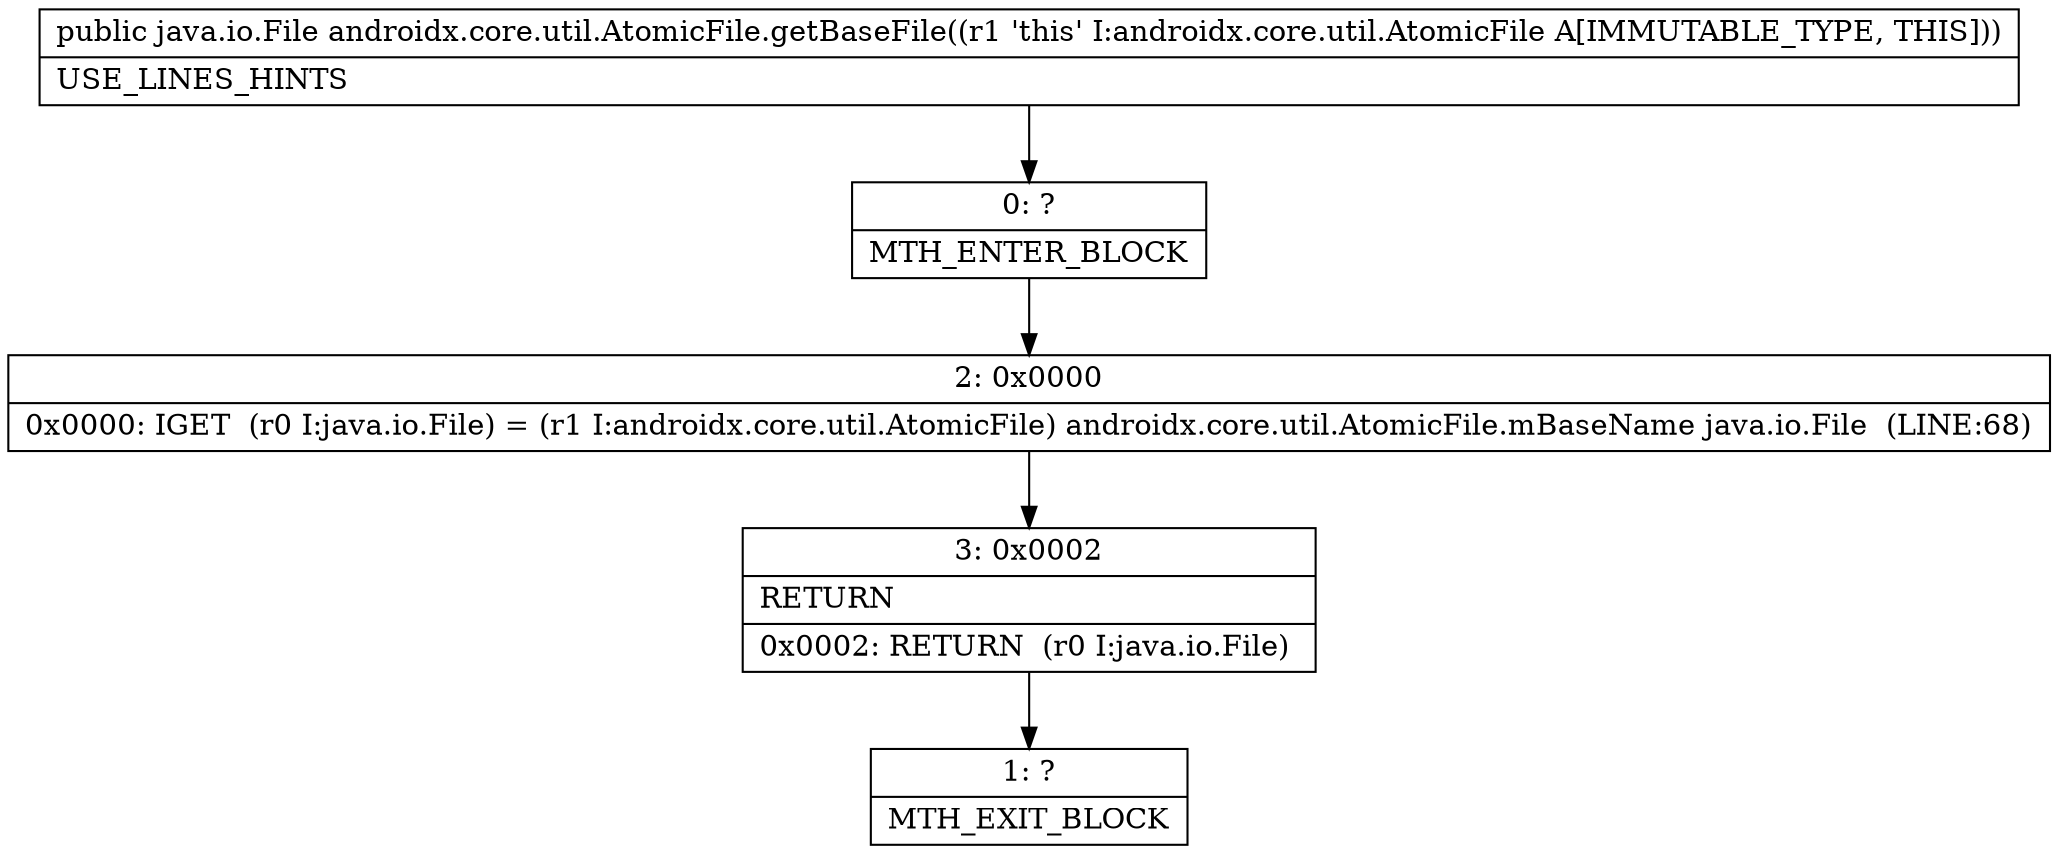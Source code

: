 digraph "CFG forandroidx.core.util.AtomicFile.getBaseFile()Ljava\/io\/File;" {
Node_0 [shape=record,label="{0\:\ ?|MTH_ENTER_BLOCK\l}"];
Node_2 [shape=record,label="{2\:\ 0x0000|0x0000: IGET  (r0 I:java.io.File) = (r1 I:androidx.core.util.AtomicFile) androidx.core.util.AtomicFile.mBaseName java.io.File  (LINE:68)\l}"];
Node_3 [shape=record,label="{3\:\ 0x0002|RETURN\l|0x0002: RETURN  (r0 I:java.io.File) \l}"];
Node_1 [shape=record,label="{1\:\ ?|MTH_EXIT_BLOCK\l}"];
MethodNode[shape=record,label="{public java.io.File androidx.core.util.AtomicFile.getBaseFile((r1 'this' I:androidx.core.util.AtomicFile A[IMMUTABLE_TYPE, THIS]))  | USE_LINES_HINTS\l}"];
MethodNode -> Node_0;Node_0 -> Node_2;
Node_2 -> Node_3;
Node_3 -> Node_1;
}

